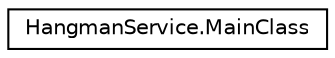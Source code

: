 digraph "Hijerarhija klasa u obliku grafa"
{
  edge [fontname="Helvetica",fontsize="10",labelfontname="Helvetica",labelfontsize="10"];
  node [fontname="Helvetica",fontsize="10",shape=record];
  rankdir="LR";
  Node1 [label="HangmanService.MainClass",height=0.2,width=0.4,color="black", fillcolor="white", style="filled",URL="$classHangmanService_1_1MainClass.html"];
}
